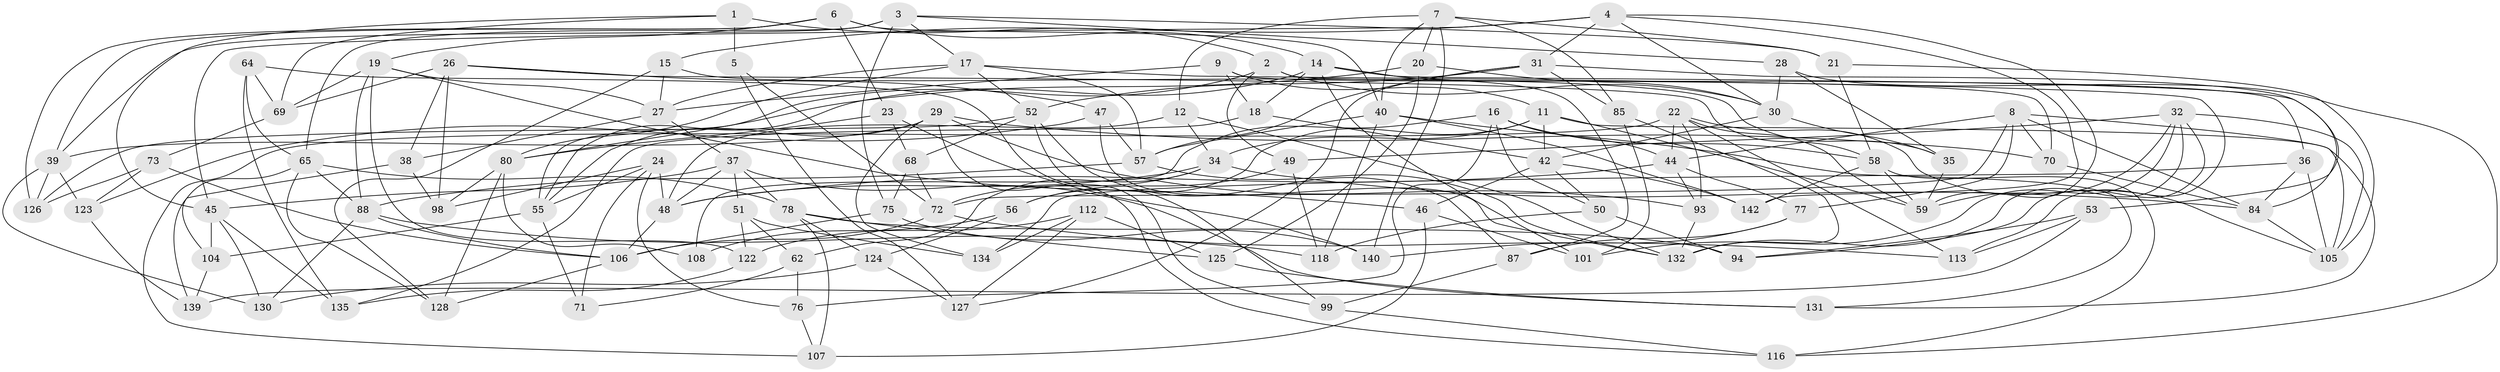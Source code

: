 // original degree distribution, {4: 1.0}
// Generated by graph-tools (version 1.1) at 2025/11/02/27/25 16:11:46]
// undirected, 99 vertices, 236 edges
graph export_dot {
graph [start="1"]
  node [color=gray90,style=filled];
  1 [super="+89"];
  2 [super="+10"];
  3 [super="+61"];
  4 [super="+13"];
  5;
  6 [super="+41"];
  7 [super="+33"];
  8 [super="+121"];
  9;
  11 [super="+43"];
  12;
  14 [super="+25"];
  15;
  16 [super="+120"];
  17 [super="+54"];
  18;
  19 [super="+67"];
  20;
  21;
  22 [super="+137"];
  23;
  24 [super="+86"];
  26 [super="+79"];
  27 [super="+90"];
  28;
  29 [super="+91"];
  30 [super="+109"];
  31 [super="+117"];
  32 [super="+136"];
  34 [super="+114"];
  35;
  36;
  37 [super="+100"];
  38;
  39 [super="+96"];
  40 [super="+82"];
  42 [super="+74"];
  44 [super="+138"];
  45 [super="+92"];
  46;
  47;
  48 [super="+66"];
  49;
  50;
  51;
  52 [super="+95"];
  53;
  55 [super="+60"];
  56;
  57 [super="+81"];
  58 [super="+63"];
  59 [super="+129"];
  62;
  64;
  65 [super="+110"];
  68;
  69 [super="+97"];
  70;
  71;
  72 [super="+111"];
  73;
  75;
  76;
  77;
  78 [super="+102"];
  80 [super="+83"];
  84 [super="+103"];
  85;
  87;
  88 [super="+133"];
  93;
  94;
  98;
  99;
  101;
  104;
  105 [super="+115"];
  106 [super="+119"];
  107;
  108;
  112;
  113;
  116;
  118;
  122;
  123;
  124;
  125;
  126;
  127;
  128;
  130;
  131;
  132 [super="+141"];
  134;
  135;
  139;
  140;
  142;
  1 -- 5 [weight=2];
  1 -- 69;
  1 -- 2 [weight=2];
  1 -- 45;
  2 -- 49;
  2 -- 70;
  2 -- 30;
  2 -- 55;
  3 -- 28;
  3 -- 75;
  3 -- 21;
  3 -- 39;
  3 -- 65;
  3 -- 17;
  4 -- 59;
  4 -- 142;
  4 -- 30;
  4 -- 15;
  4 -- 45;
  4 -- 31;
  5 -- 127;
  5 -- 72;
  6 -- 23;
  6 -- 40;
  6 -- 14;
  6 -- 126;
  6 -- 39;
  6 -- 19;
  7 -- 20;
  7 -- 140;
  7 -- 40;
  7 -- 85;
  7 -- 12;
  7 -- 21;
  8 -- 70;
  8 -- 77;
  8 -- 72;
  8 -- 105;
  8 -- 44;
  8 -- 84;
  9 -- 27;
  9 -- 18;
  9 -- 36;
  9 -- 11;
  11 -- 34;
  11 -- 56;
  11 -- 59;
  11 -- 42;
  11 -- 131;
  12 -- 48;
  12 -- 34;
  12 -- 132;
  14 -- 84;
  14 -- 101;
  14 -- 18;
  14 -- 87;
  14 -- 55;
  15 -- 27;
  15 -- 128;
  15 -- 35;
  16 -- 108 [weight=2];
  16 -- 76;
  16 -- 58;
  16 -- 50;
  16 -- 44;
  17 -- 113;
  17 -- 52;
  17 -- 57;
  17 -- 27;
  17 -- 80;
  18 -- 42;
  18 -- 135;
  19 -- 46;
  19 -- 69;
  19 -- 27;
  19 -- 88;
  19 -- 122;
  20 -- 125;
  20 -- 80;
  20 -- 30;
  21 -- 105;
  21 -- 58;
  22 -- 107;
  22 -- 93;
  22 -- 113;
  22 -- 105;
  22 -- 44;
  22 -- 59;
  23 -- 140;
  23 -- 68;
  23 -- 80;
  24 -- 71 [weight=2];
  24 -- 76;
  24 -- 48;
  24 -- 98;
  24 -- 55;
  26 -- 47;
  26 -- 38;
  26 -- 58;
  26 -- 69 [weight=2];
  26 -- 98;
  27 -- 37;
  27 -- 38;
  28 -- 35;
  28 -- 116;
  28 -- 30;
  29 -- 116;
  29 -- 134;
  29 -- 93;
  29 -- 70;
  29 -- 55;
  29 -- 39;
  30 -- 35;
  30 -- 42;
  31 -- 85;
  31 -- 127;
  31 -- 53;
  31 -- 57;
  31 -- 52;
  32 -- 94;
  32 -- 49;
  32 -- 101;
  32 -- 105;
  32 -- 59;
  32 -- 132;
  34 -- 72;
  34 -- 62;
  34 -- 48;
  34 -- 84;
  35 -- 59;
  36 -- 134;
  36 -- 84;
  36 -- 105;
  37 -- 45;
  37 -- 48;
  37 -- 78;
  37 -- 51;
  37 -- 131;
  38 -- 98;
  38 -- 139;
  39 -- 130;
  39 -- 123;
  39 -- 126;
  40 -- 131;
  40 -- 57;
  40 -- 142;
  40 -- 118;
  42 -- 142;
  42 -- 50;
  42 -- 46;
  44 -- 93;
  44 -- 77;
  44 -- 48;
  45 -- 130;
  45 -- 104;
  45 -- 135;
  46 -- 107;
  46 -- 101;
  47 -- 57;
  47 -- 123;
  47 -- 132;
  48 -- 106;
  49 -- 118;
  49 -- 56;
  50 -- 118;
  50 -- 94;
  51 -- 122;
  51 -- 62;
  51 -- 134;
  52 -- 126;
  52 -- 87;
  52 -- 99;
  52 -- 68;
  53 -- 113;
  53 -- 139;
  53 -- 94;
  55 -- 71;
  55 -- 104;
  56 -- 124;
  56 -- 108;
  57 -- 132;
  57 -- 88;
  58 -- 59;
  58 -- 116;
  58 -- 142;
  62 -- 76;
  62 -- 71;
  64 -- 99;
  64 -- 135;
  64 -- 65;
  64 -- 69;
  65 -- 104;
  65 -- 128;
  65 -- 78;
  65 -- 88;
  68 -- 75;
  68 -- 72;
  69 -- 73;
  70 -- 84;
  72 -- 113;
  72 -- 106;
  73 -- 123;
  73 -- 126;
  73 -- 106;
  75 -- 140;
  75 -- 106;
  76 -- 107;
  77 -- 140;
  77 -- 87;
  78 -- 94;
  78 -- 125;
  78 -- 107;
  78 -- 124;
  80 -- 98;
  80 -- 108;
  80 -- 128;
  84 -- 105;
  85 -- 101;
  85 -- 132;
  87 -- 99;
  88 -- 130;
  88 -- 118;
  88 -- 106;
  93 -- 132;
  99 -- 116;
  104 -- 139;
  106 -- 128;
  112 -- 122;
  112 -- 127;
  112 -- 125;
  112 -- 134;
  122 -- 135;
  123 -- 139;
  124 -- 130;
  124 -- 127;
  125 -- 131;
}
